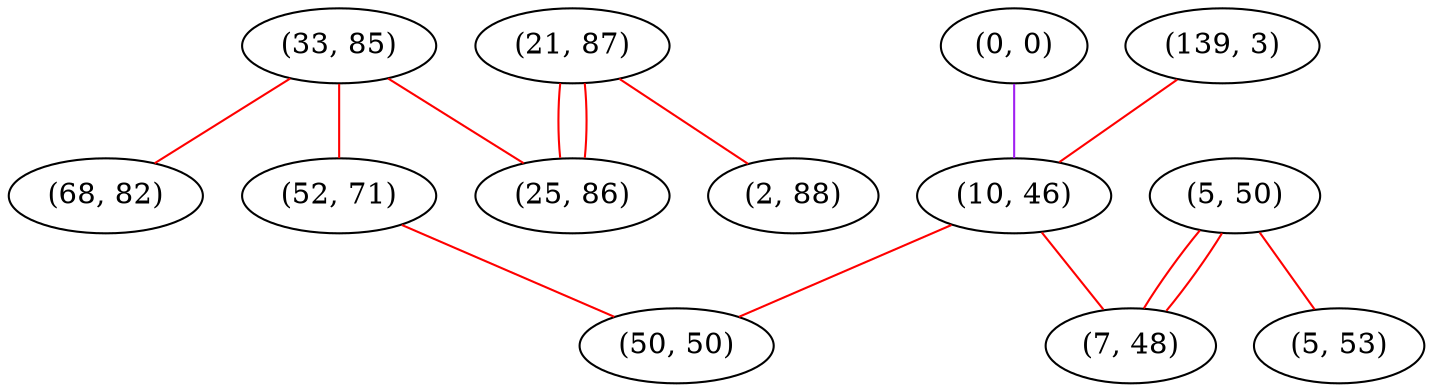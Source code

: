 graph "" {
"(33, 85)";
"(0, 0)";
"(68, 82)";
"(21, 87)";
"(5, 50)";
"(139, 3)";
"(52, 71)";
"(10, 46)";
"(7, 48)";
"(5, 53)";
"(50, 50)";
"(2, 88)";
"(25, 86)";
"(33, 85)" -- "(68, 82)"  [color=red, key=0, weight=1];
"(33, 85)" -- "(52, 71)"  [color=red, key=0, weight=1];
"(33, 85)" -- "(25, 86)"  [color=red, key=0, weight=1];
"(0, 0)" -- "(10, 46)"  [color=purple, key=0, weight=4];
"(21, 87)" -- "(2, 88)"  [color=red, key=0, weight=1];
"(21, 87)" -- "(25, 86)"  [color=red, key=0, weight=1];
"(21, 87)" -- "(25, 86)"  [color=red, key=1, weight=1];
"(5, 50)" -- "(7, 48)"  [color=red, key=0, weight=1];
"(5, 50)" -- "(7, 48)"  [color=red, key=1, weight=1];
"(5, 50)" -- "(5, 53)"  [color=red, key=0, weight=1];
"(139, 3)" -- "(10, 46)"  [color=red, key=0, weight=1];
"(52, 71)" -- "(50, 50)"  [color=red, key=0, weight=1];
"(10, 46)" -- "(7, 48)"  [color=red, key=0, weight=1];
"(10, 46)" -- "(50, 50)"  [color=red, key=0, weight=1];
}
